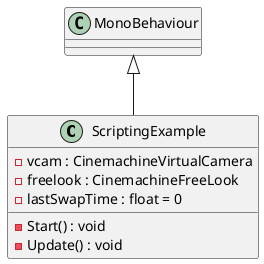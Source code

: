 @startuml
class ScriptingExample {
    - vcam : CinemachineVirtualCamera
    - freelook : CinemachineFreeLook
    - Start() : void
    - lastSwapTime : float = 0
    - Update() : void
}
MonoBehaviour <|-- ScriptingExample
@enduml
